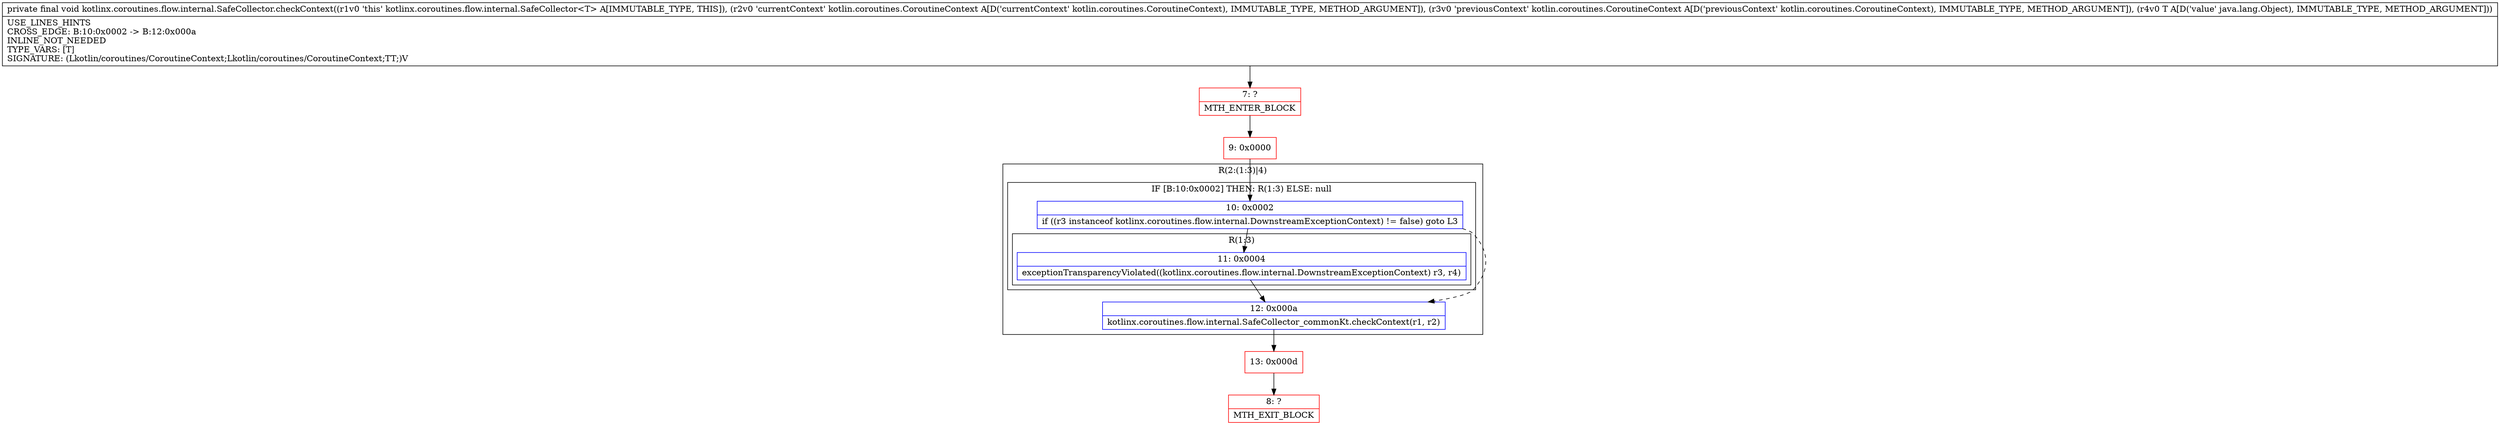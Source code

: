digraph "CFG forkotlinx.coroutines.flow.internal.SafeCollector.checkContext(Lkotlin\/coroutines\/CoroutineContext;Lkotlin\/coroutines\/CoroutineContext;Ljava\/lang\/Object;)V" {
subgraph cluster_Region_856363207 {
label = "R(2:(1:3)|4)";
node [shape=record,color=blue];
subgraph cluster_IfRegion_408635289 {
label = "IF [B:10:0x0002] THEN: R(1:3) ELSE: null";
node [shape=record,color=blue];
Node_10 [shape=record,label="{10\:\ 0x0002|if ((r3 instanceof kotlinx.coroutines.flow.internal.DownstreamExceptionContext) != false) goto L3\l}"];
subgraph cluster_Region_1267255151 {
label = "R(1:3)";
node [shape=record,color=blue];
Node_11 [shape=record,label="{11\:\ 0x0004|exceptionTransparencyViolated((kotlinx.coroutines.flow.internal.DownstreamExceptionContext) r3, r4)\l}"];
}
}
Node_12 [shape=record,label="{12\:\ 0x000a|kotlinx.coroutines.flow.internal.SafeCollector_commonKt.checkContext(r1, r2)\l}"];
}
Node_7 [shape=record,color=red,label="{7\:\ ?|MTH_ENTER_BLOCK\l}"];
Node_9 [shape=record,color=red,label="{9\:\ 0x0000}"];
Node_13 [shape=record,color=red,label="{13\:\ 0x000d}"];
Node_8 [shape=record,color=red,label="{8\:\ ?|MTH_EXIT_BLOCK\l}"];
MethodNode[shape=record,label="{private final void kotlinx.coroutines.flow.internal.SafeCollector.checkContext((r1v0 'this' kotlinx.coroutines.flow.internal.SafeCollector\<T\> A[IMMUTABLE_TYPE, THIS]), (r2v0 'currentContext' kotlin.coroutines.CoroutineContext A[D('currentContext' kotlin.coroutines.CoroutineContext), IMMUTABLE_TYPE, METHOD_ARGUMENT]), (r3v0 'previousContext' kotlin.coroutines.CoroutineContext A[D('previousContext' kotlin.coroutines.CoroutineContext), IMMUTABLE_TYPE, METHOD_ARGUMENT]), (r4v0 T A[D('value' java.lang.Object), IMMUTABLE_TYPE, METHOD_ARGUMENT]))  | USE_LINES_HINTS\lCROSS_EDGE: B:10:0x0002 \-\> B:12:0x000a\lINLINE_NOT_NEEDED\lTYPE_VARS: [T]\lSIGNATURE: (Lkotlin\/coroutines\/CoroutineContext;Lkotlin\/coroutines\/CoroutineContext;TT;)V\l}"];
MethodNode -> Node_7;Node_10 -> Node_11;
Node_10 -> Node_12[style=dashed];
Node_11 -> Node_12;
Node_12 -> Node_13;
Node_7 -> Node_9;
Node_9 -> Node_10;
Node_13 -> Node_8;
}


